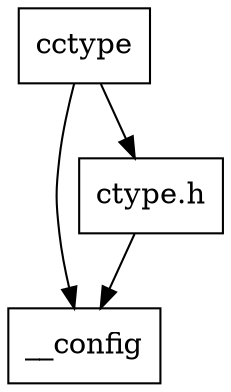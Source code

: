 digraph "dependencies" {
  header_1 [ shape="box", label="cctype"];
  header_2 [ shape="box", label="__config"];
  header_11 [ shape="box", label="ctype.h"];
  header_1 -> header_2;
  header_1 -> header_11;
  header_11 -> header_2;
}